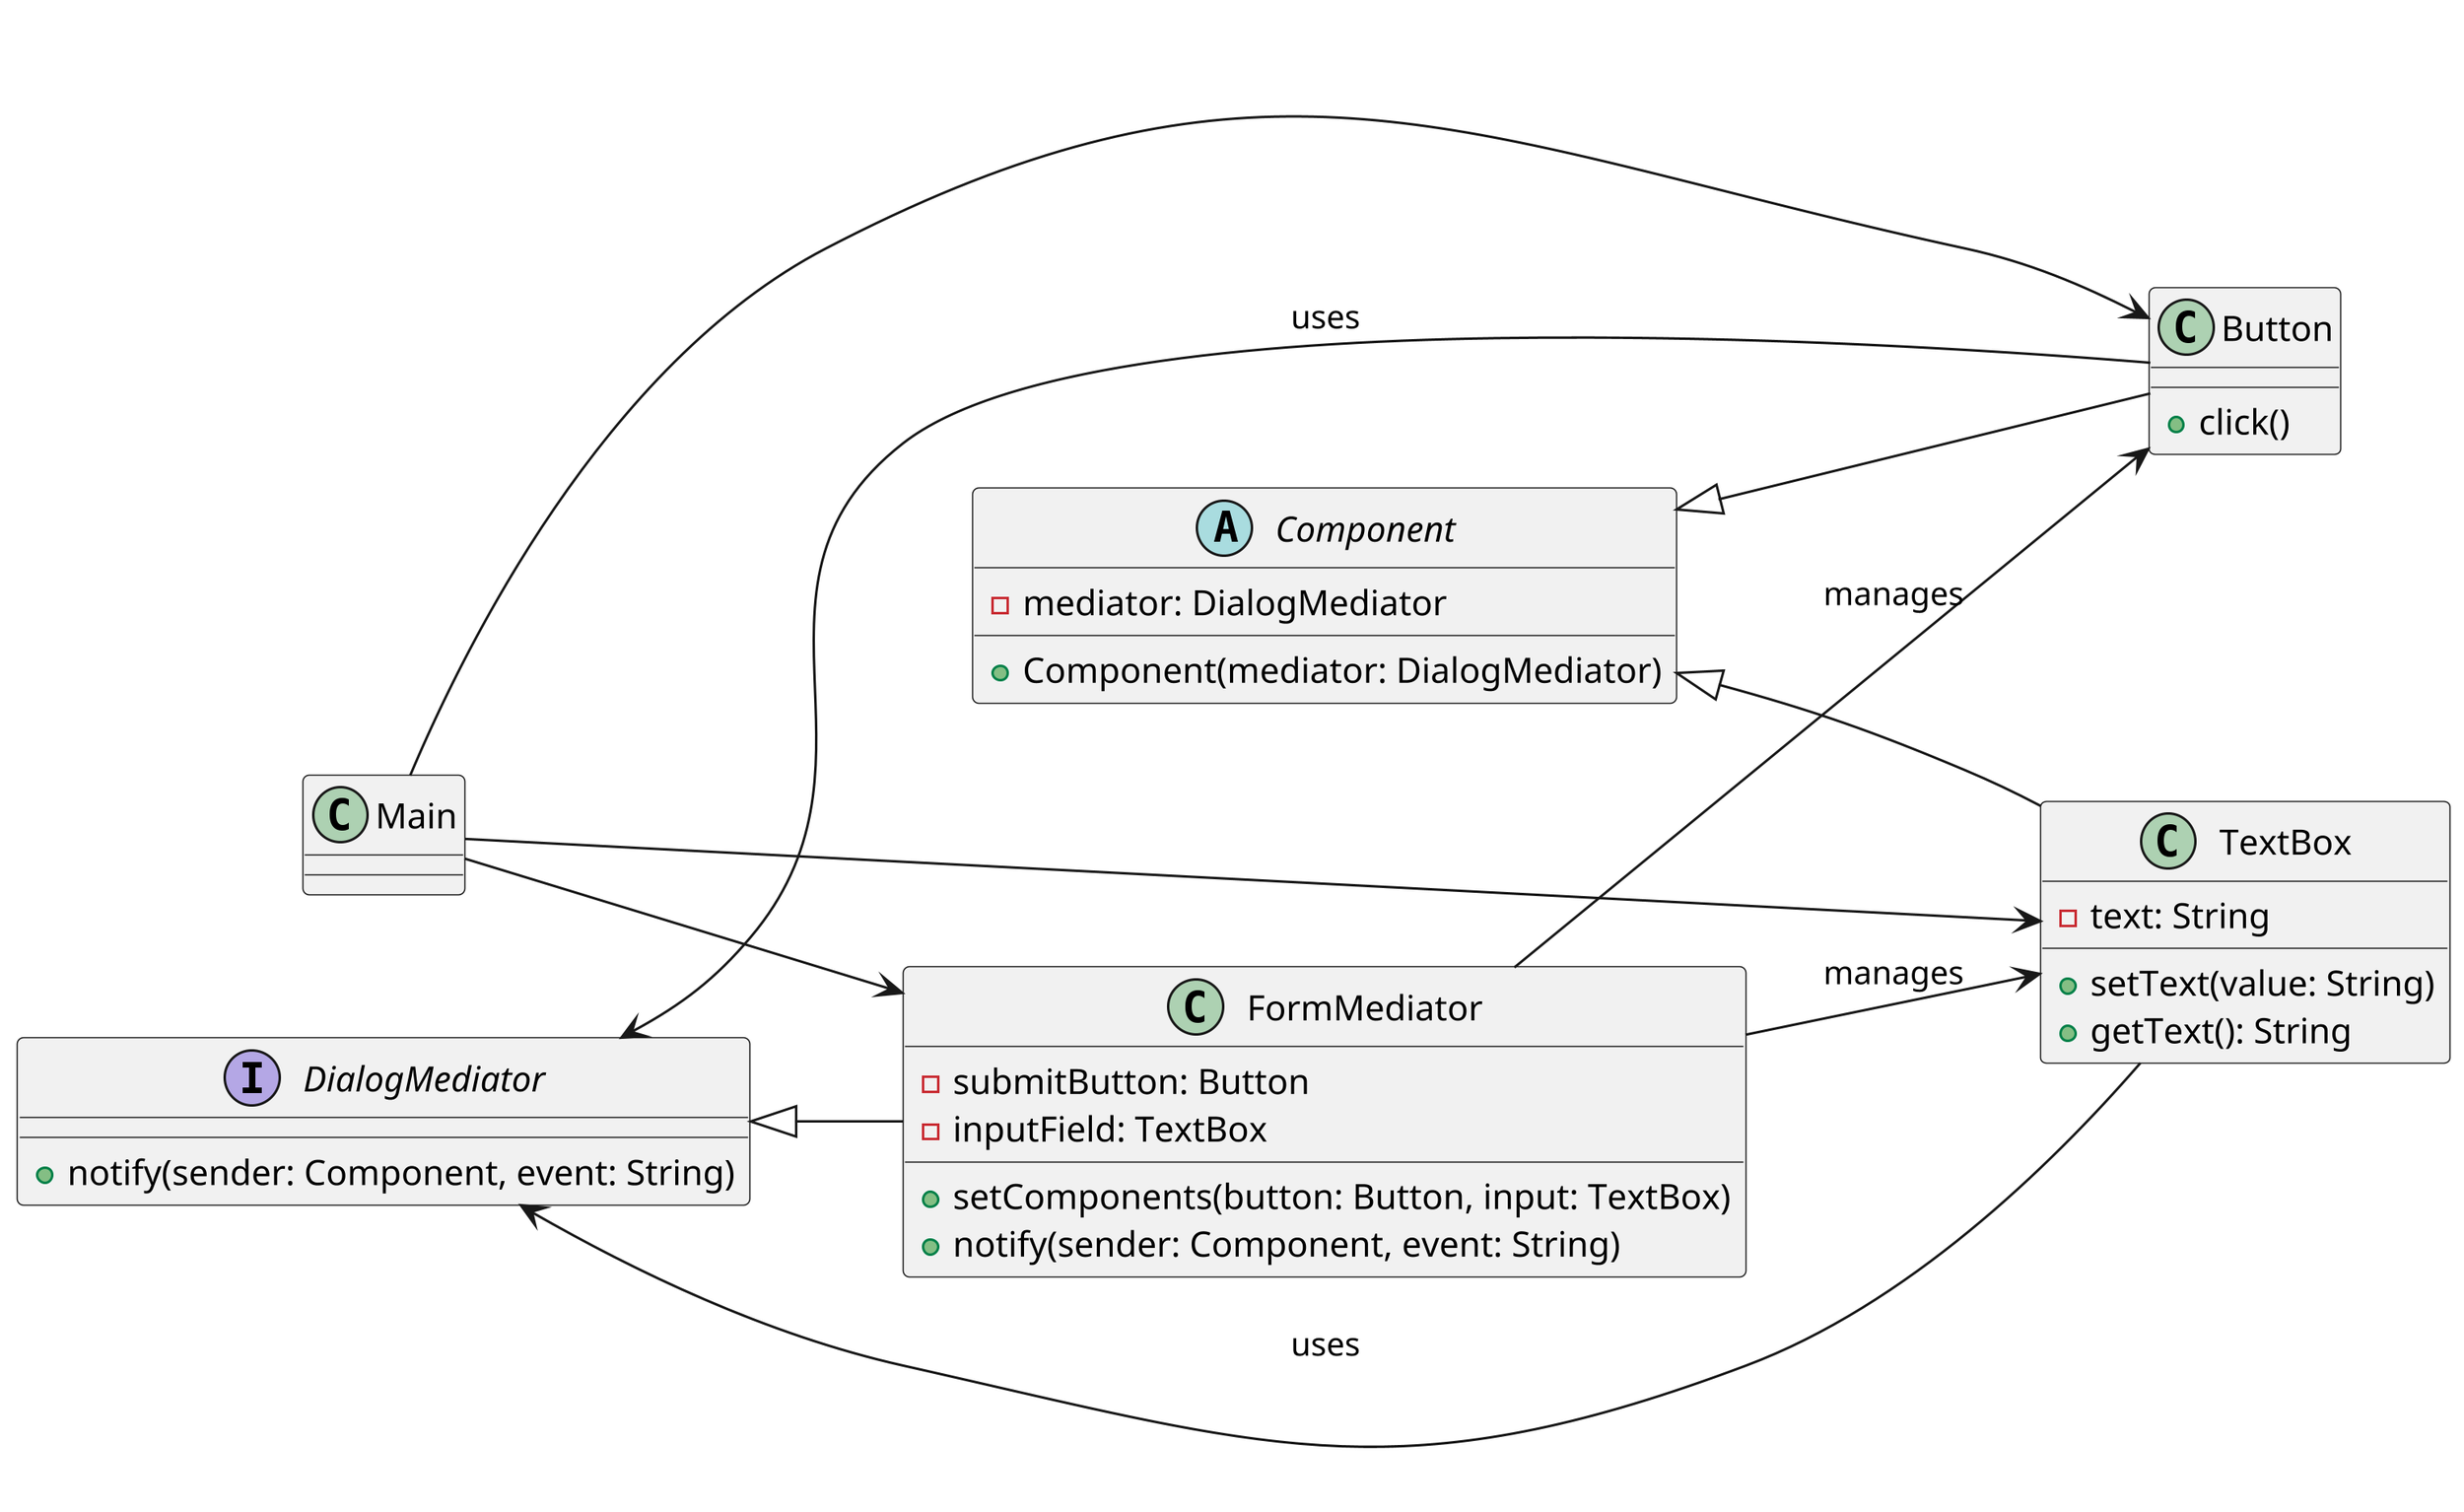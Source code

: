 @startuml
skinparam dpi 300
left to right direction

interface DialogMediator {
    +notify(sender: Component, event: String)
}

abstract class Component {
    -mediator: DialogMediator
    +Component(mediator: DialogMediator)
}

class TextBox {
    -text: String
    +setText(value: String)
    +getText(): String
}

class Button {
    +click()
}

class FormMediator {
    -submitButton: Button
    -inputField: TextBox
    +setComponents(button: Button, input: TextBox)
    +notify(sender: Component, event: String)
}

class Main

DialogMediator <|-- FormMediator
Component <|-- TextBox
Component <|-- Button
FormMediator --> Button : manages
FormMediator --> TextBox : manages
TextBox --> DialogMediator : uses
Button --> DialogMediator : uses
Main --> FormMediator
Main --> Button
Main --> TextBox
@enduml
